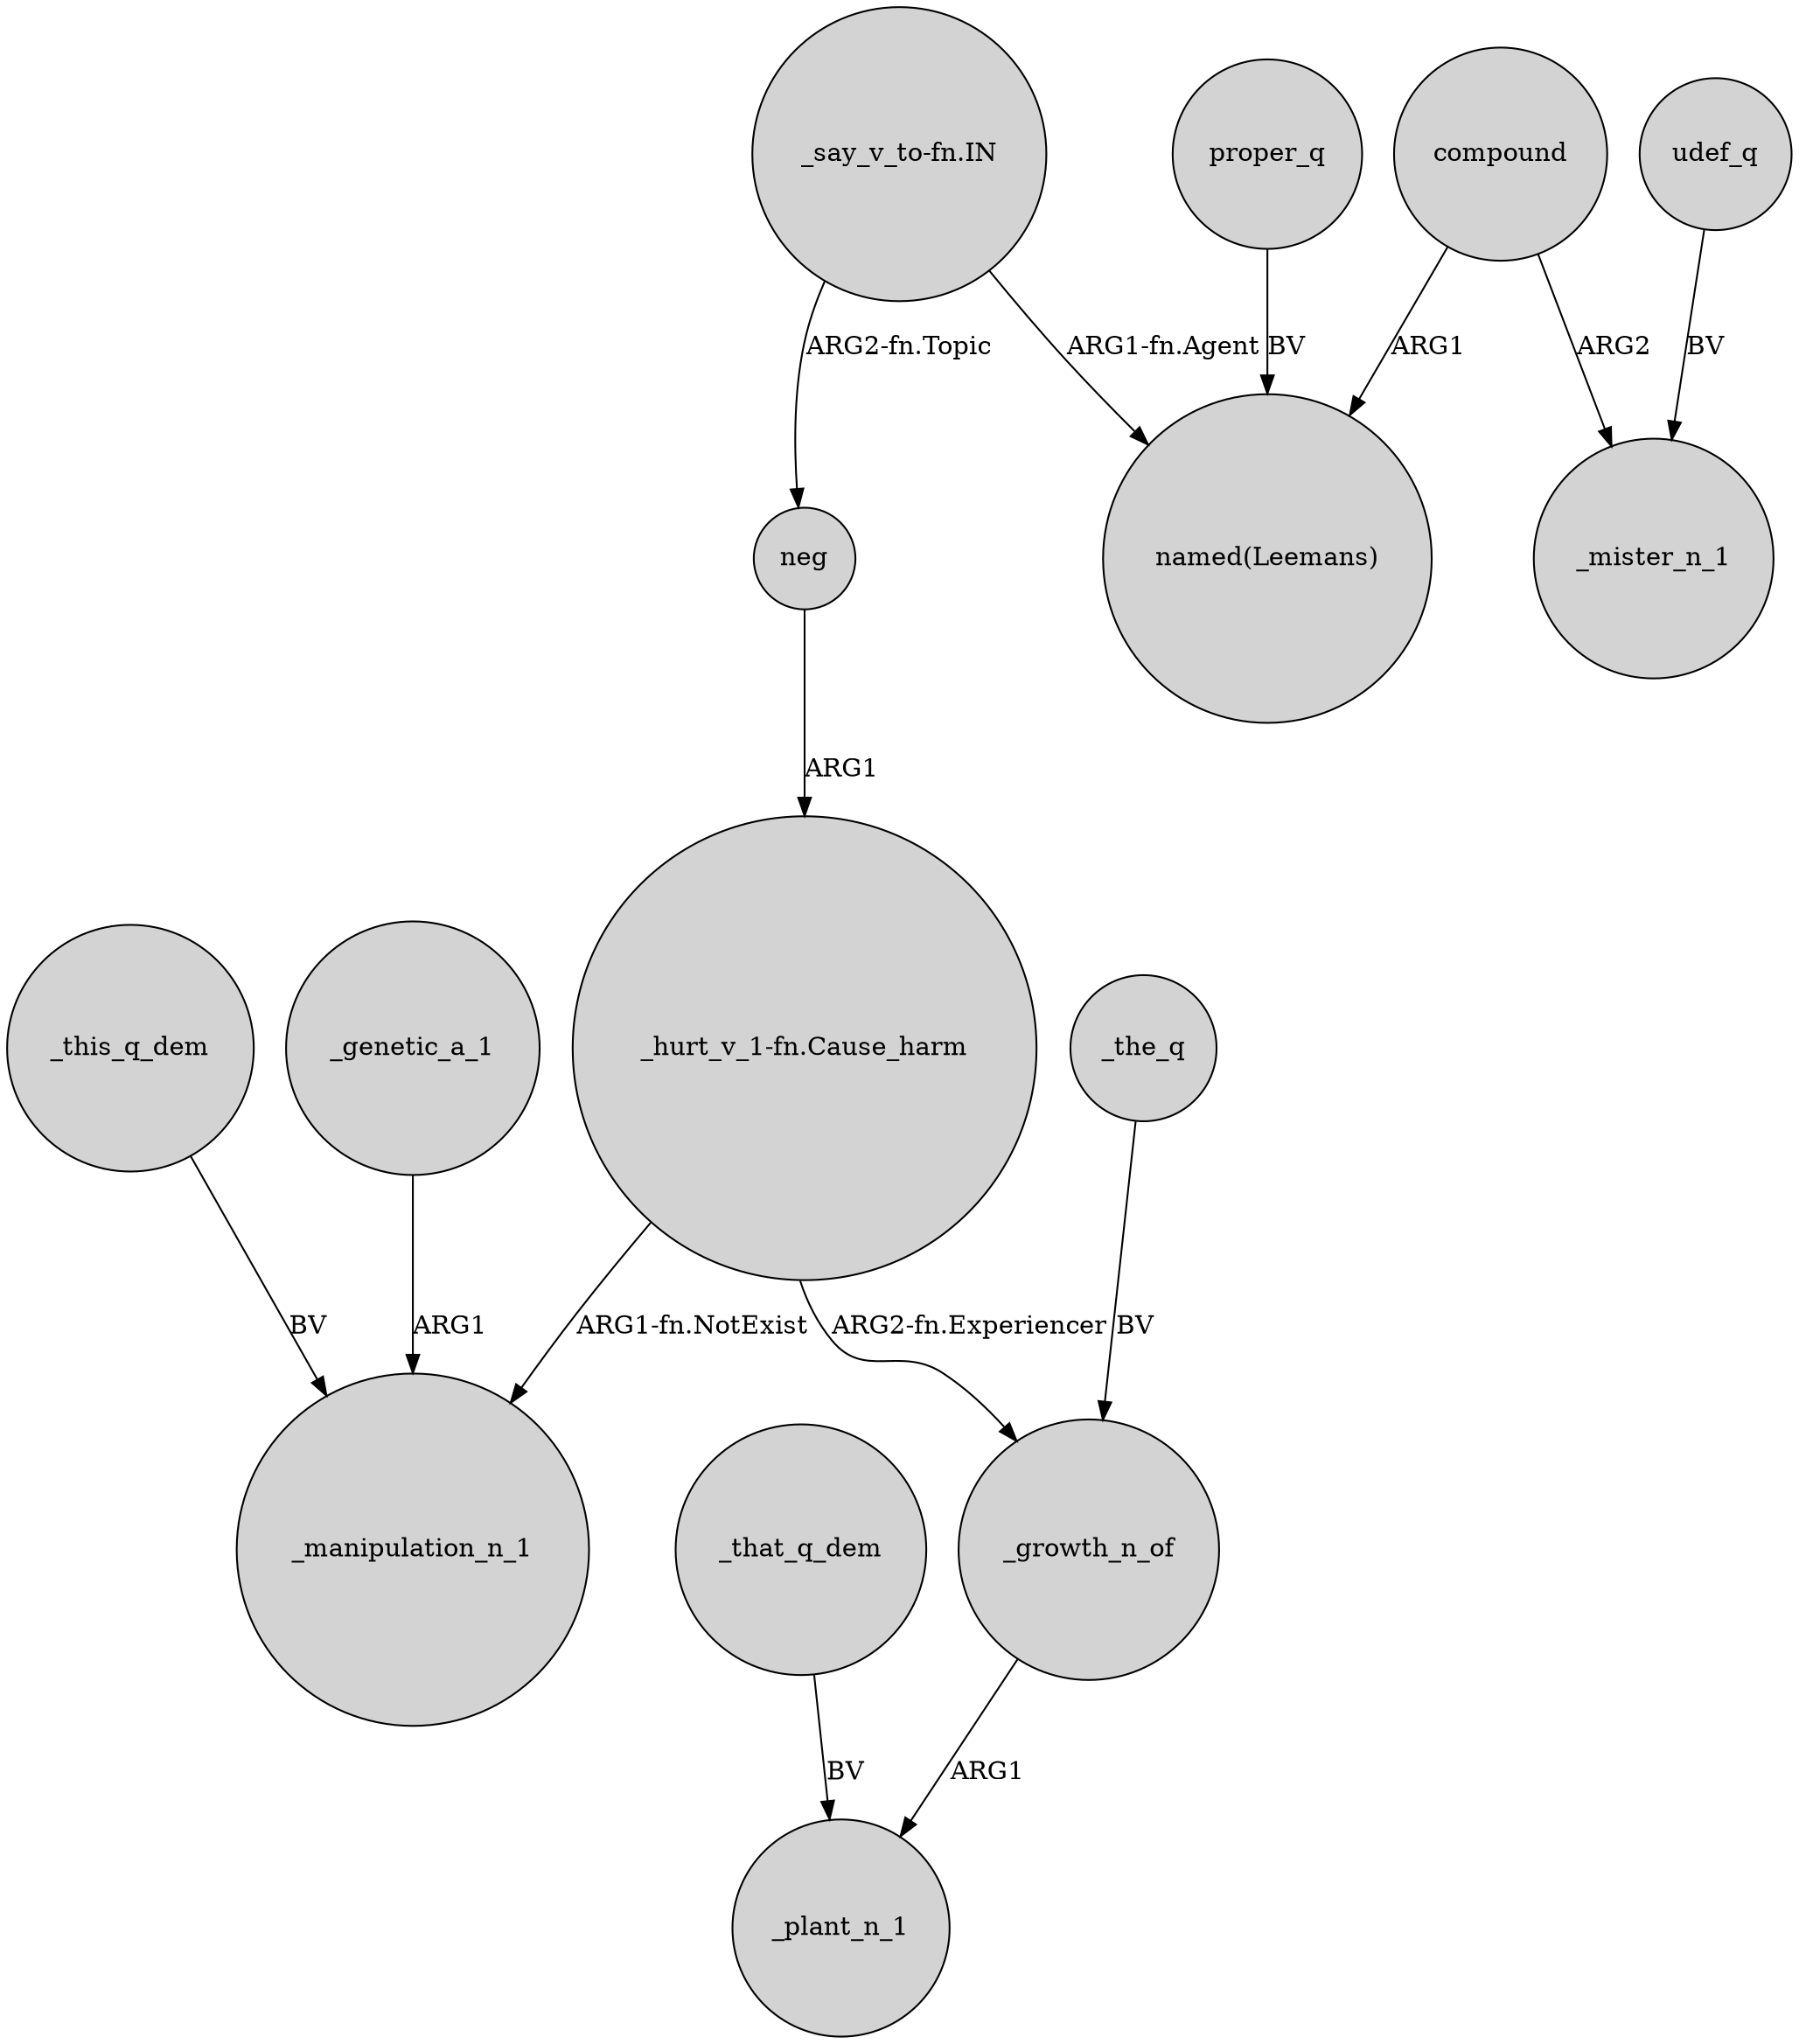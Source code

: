 digraph {
	node [shape=circle style=filled]
	_the_q -> _growth_n_of [label=BV]
	udef_q -> _mister_n_1 [label=BV]
	proper_q -> "named(Leemans)" [label=BV]
	"_say_v_to-fn.IN" -> neg [label="ARG2-fn.Topic"]
	_genetic_a_1 -> _manipulation_n_1 [label=ARG1]
	compound -> "named(Leemans)" [label=ARG1]
	"_hurt_v_1-fn.Cause_harm" -> _manipulation_n_1 [label="ARG1-fn.NotExist"]
	neg -> "_hurt_v_1-fn.Cause_harm" [label=ARG1]
	_this_q_dem -> _manipulation_n_1 [label=BV]
	"_hurt_v_1-fn.Cause_harm" -> _growth_n_of [label="ARG2-fn.Experiencer"]
	compound -> _mister_n_1 [label=ARG2]
	_that_q_dem -> _plant_n_1 [label=BV]
	"_say_v_to-fn.IN" -> "named(Leemans)" [label="ARG1-fn.Agent"]
	_growth_n_of -> _plant_n_1 [label=ARG1]
}

